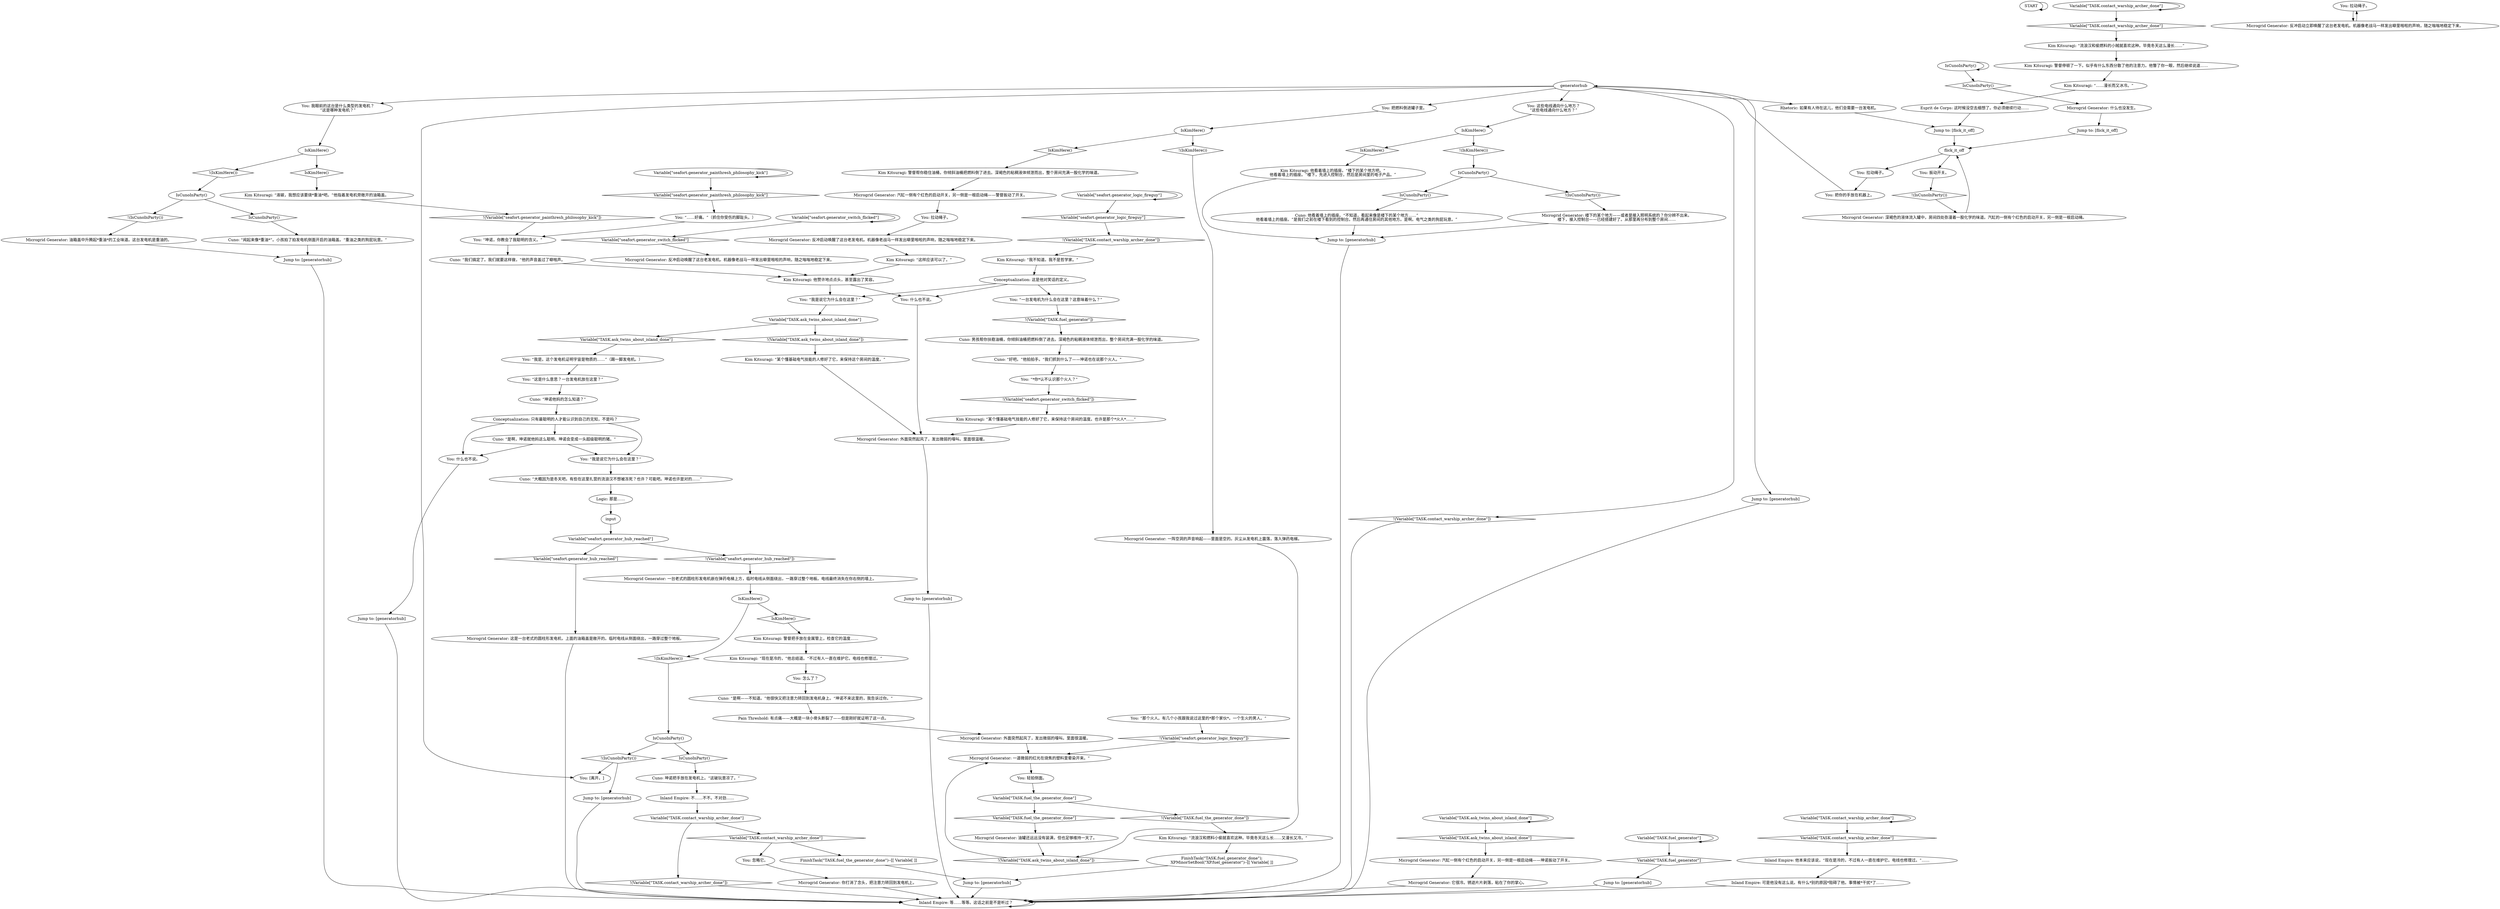 # SEAFORT INT / MICROGRID GENERATOR
# (generator, rewired – insert fuel here (use controls to activate electricity and open door if fuel in). kim remarks on wiring.)
# ==================================================
digraph G {
	  0 [label="START"];
	  1 [label="input"];
	  2 [label="Variable[\"seafort.generator_logic_fireguy\"]"];
	  3 [label="Variable[\"seafort.generator_logic_fireguy\"]", shape=diamond];
	  4 [label="!(Variable[\"seafort.generator_logic_fireguy\"])", shape=diamond];
	  5 [label="Cuno: “好吧。”他拍拍手。“我们抓到什么了——坤诺也在说那个火人。”"];
	  6 [label="Microgrid Generator: 汽缸一侧有个红色的启动开关，另一侧是一根启动绳——坤诺扳动了开关。"];
	  7 [label="Logic: 那是……"];
	  8 [label="Variable[\"TASK.ask_twins_about_island_done\"]"];
	  9 [label="Variable[\"TASK.ask_twins_about_island_done\"]", shape=diamond];
	  10 [label="!(Variable[\"TASK.ask_twins_about_island_done\"])", shape=diamond];
	  11 [label="Jump to: [generatorhub]"];
	  12 [label="You: 把你的手放在机器上。"];
	  13 [label="Variable[\"seafort.generator_switch_flicked\"]"];
	  14 [label="Variable[\"seafort.generator_switch_flicked\"]", shape=diamond];
	  15 [label="!(Variable[\"seafort.generator_switch_flicked\"])", shape=diamond];
	  16 [label="Cuno: “是啊——不知道。”他很快又把注意力转回到发电机身上。“坤诺不来这里的，我告诉过你。”"];
	  17 [label="Inland Empire: 他本来应该说，“现在是冷的，不过有人一直在维护它。电线也修理过。”……"];
	  18 [label="Inland Empire: 等……等等。这话之前是不是听过？"];
	  19 [label="generatorhub"];
	  20 [label="Microgrid Generator: 它很冷。锈迹片片剥落，粘在了你的掌心。"];
	  21 [label="You: 拉动绳子。"];
	  22 [label="Cuno: “我们搞定了。我们就要这样做，”他的声音盖过了噼啪声。"];
	  23 [label="Cuno: “是啊，坤诺就他妈这么聪明。坤诺会变成一头超级聪明的猪。”"];
	  24 [label="You: “坤诺，你教会了我聪明的含义。”"];
	  25 [label="Kim Kitsuragi: 他赞许地点点头，甚至露出了笑容。"];
	  26 [label="Variable[\"TASK.fuel_generator\"]"];
	  27 [label="Variable[\"TASK.fuel_generator\"]", shape=diamond];
	  28 [label="!(Variable[\"TASK.fuel_generator\"])", shape=diamond];
	  29 [label="Kim Kitsuragi: “我不知道。我不是哲学家。”"];
	  30 [label="Kim Kitsuragi: “流浪汉和燃料小偷就喜欢这种。毕竟冬天这么长……又漫长又冷。”"];
	  31 [label="Microgrid Generator: 一阵空洞的声音响起——里面是空的。灰尘从发电机上震落，落入弹药电梯。"];
	  32 [label="IsCunoInParty()"];
	  33 [label="IsCunoInParty()", shape=diamond];
	  34 [label="!(IsCunoInParty())", shape=diamond];
	  35 [label="Microgrid Generator: 一道微弱的红光在烧焦的塑料里晕染开来。”"];
	  36 [label="Jump to: [generatorhub]"];
	  37 [label="FinishTask(\"TASK.fuel_generator_done\");
XPMinorSetBool(\"XP.fuel_generator\")--[[ Variable[ ]]"];
	  38 [label="Rhetoric: 如果有人待在这儿，他们会需要一台发电机。"];
	  39 [label="You: “这是什么意思？一台发电机放在这里？”"];
	  40 [label="Pain Threshold: 有点痛——大概是一块小骨头断裂了——但是刚好就证明了这一点。"];
	  41 [label="Jump to: [generatorhub]"];
	  42 [label="You: 这些电线通向什么地方？\n“这些电线通向什么地方？”"];
	  43 [label="You: “一台发电机为什么会在这里？这意味着什么？”"];
	  44 [label="You: “我是。这个发电机证明宇宙是物质的……”（踢一脚发电机。）"];
	  45 [label="Kim Kitsuragi: “某个懂基础电气技能的人修好了它，来保持这个房间的温度。也许是那个*火人*……”"];
	  46 [label="Microgrid Generator: 什么也没发生。"];
	  47 [label="Cuno: 男孩帮你扶稳油桶，你倾斜油桶把燃料倒了进去。深褐色的粘稠液体倾泄而出，整个房间充满一股化学的味道。"];
	  48 [label="FinishTask(\"TASK.fuel_the_generator_done\")--[[ Variable[ ]]"];
	  49 [label="You: 怎么了？"];
	  50 [label="Variable[\"TASK.contact_warship_archer_done\"]"];
	  51 [label="Variable[\"TASK.contact_warship_archer_done\"]", shape=diamond];
	  52 [label="!(Variable[\"TASK.contact_warship_archer_done\"])", shape=diamond];
	  53 [label="You: 轻拍侧面。"];
	  54 [label="Jump to: [flick_it_off]"];
	  55 [label="Jump to: [generatorhub]"];
	  56 [label="Microgrid Generator: 外面突然起风了，发出微弱的嚎叫。里面很温暖。"];
	  57 [label="Variable[\"seafort.generator_painthresh_philosophy_kick\"]"];
	  58 [label="Variable[\"seafort.generator_painthresh_philosophy_kick\"]", shape=diamond];
	  59 [label="!(Variable[\"seafort.generator_painthresh_philosophy_kick\"])", shape=diamond];
	  60 [label="Variable[\"TASK.contact_warship_archer_done\"]"];
	  61 [label="Variable[\"TASK.contact_warship_archer_done\"]", shape=diamond];
	  62 [label="!(Variable[\"TASK.contact_warship_archer_done\"])", shape=diamond];
	  63 [label="You: “那个火人。有几个小孩跟我说过这里的*那个家伙*。一个生火的男人。”"];
	  64 [label="IsKimHere()"];
	  65 [label="IsKimHere()", shape=diamond];
	  66 [label="!(IsKimHere())", shape=diamond];
	  67 [label="flick_it_off"];
	  68 [label="You: 扳动开关。"];
	  69 [label="Kim Kitsuragi: 警督把手放在金属管上，检查它的温度……"];
	  70 [label="Jump to: [generatorhub]"];
	  71 [label="Jump to: [generatorhub]"];
	  72 [label="Kim Kitsuragi: “现在是冷的，”他总结道。“不过有人一直在维护它。电线也修理过。”"];
	  73 [label="Jump to: [generatorhub]"];
	  74 [label="You: 拉动绳子。"];
	  75 [label="Kim Kitsuragi: “这样应该可以了。”"];
	  76 [label="Cuno: “闻起来像*重油*”。小孩拍了拍发电机侧面开启的油箱盖。“重油之类的狗屁玩意。”"];
	  77 [label="Inland Empire: 可是他没有这么说。有什么*别的原因*阻碍了他。事情被*干扰*了……"];
	  78 [label="You: 拉动绳子。"];
	  79 [label="You: “我是说它为什么会在这里？”"];
	  80 [label="Microgrid Generator: 楼下的某个地方——或者是接入照明系统的？你分辨不出来。\n楼下，接入控制台——已经搭建好了。从那里再分布到整个房间……"];
	  81 [label="Kim Kitsuragi: 警督帮你稳住油桶，你倾斜油桶把燃料倒了进去。深褐色的粘稠液体倾泄而出，整个房间充满一股化学的味道。"];
	  82 [label="Jump to: [flick_it_off]"];
	  83 [label="Kim Kitsuragi: “某个懂基础电气技能的人修好了它，来保持这个房间的温度。”"];
	  84 [label="Inland Empire: 不……不不。不对劲……"];
	  85 [label="Kim Kitsuragi: “流浪汉和偷燃料的小贼就喜欢这种。毕竟冬天这么漫长……”"];
	  86 [label="IsKimHere()"];
	  87 [label="IsKimHere()", shape=diamond];
	  88 [label="!(IsKimHere())", shape=diamond];
	  89 [label="You: [离开。]"];
	  90 [label="Kim Kitsuragi: 他看着墙上的插座。“楼下的某个地方吧。”\n他看着墙上的插座。“楼下，先进入控制台，然后是房间里的电子产品。”"];
	  91 [label="Microgrid Generator: 油箱盖中升腾起*重油*的工业味道。这台发电机是重油的。"];
	  92 [label="Microgrid Generator: 汽缸一侧有个红色的启动开关，另一侧是一根启动绳——警督扳动了开关。"];
	  93 [label="Cuno: 他看着墙上的插座。“不知道，看起来像是楼下的某个地方……”\n他看着墙上的插座。“是我们之前在楼下看到的控制台。然后再通往房间的其他地方。是啊。电气之类的狗屁玩意。”"];
	  94 [label="Microgrid Generator: 这是一台老式的圆柱形发电机，上面的油箱盖是敞开的。临时电线从侧面绕出，一路穿过整个地板。"];
	  95 [label="You: 什么也不说。"];
	  96 [label="You: “我是说它为什么会在这里？”"];
	  97 [label="You: “……好痛。”（抓住你受伤的脚趾头。）"];
	  98 [label="Esprit de Corps: 这时候没空去细想了。你必须继续行动……"];
	  99 [label="Conceptualization: 这是他对笑话的定义。"];
	  100 [label="Microgrid Generator: 外面突然起风了，发出微弱的嚎叫。里面很温暖。"];
	  101 [label="Variable[\"TASK.fuel_the_generator_done\"]"];
	  102 [label="Variable[\"TASK.fuel_the_generator_done\"]", shape=diamond];
	  103 [label="!(Variable[\"TASK.fuel_the_generator_done\"])", shape=diamond];
	  104 [label="Cuno: “坤诺他妈的怎么知道？”"];
	  105 [label="You: 忽略它。"];
	  106 [label="Kim Kitsuragi: “……漫长而又冰冷。”"];
	  107 [label="Cuno: 坤诺把手放在发电机上。“这破玩意凉了。”"];
	  108 [label="Microgrid Generator: 你打消了念头，把注意力转回到发电机上。"];
	  109 [label="Kim Kitsuragi: 警督停顿了一下。似乎有什么东西分散了他的注意力。他瞥了你一眼，然后继续说道……"];
	  110 [label="Jump to: [generatorhub]"];
	  111 [label="You: 把燃料倒进罐子里。"];
	  112 [label="Microgrid Generator: 反冲启动唤醒了这台老发电机。机器像老战马一样发出噼里啪啦的声响，随之嗡嗡地稳定下来。"];
	  113 [label="Microgrid Generator: 油罐还远远没有装满，但也足够维持一天了。"];
	  114 [label="Conceptualization: 只有最聪明的人才能认识到自己的无知，不是吗？"];
	  115 [label="Variable[\"TASK.ask_twins_about_island_done\"]"];
	  116 [label="Variable[\"TASK.ask_twins_about_island_done\"]", shape=diamond];
	  117 [label="!(Variable[\"TASK.ask_twins_about_island_done\"])", shape=diamond];
	  118 [label="Microgrid Generator: 一台老式的圆柱形发电机嵌在弹药电梯上方，临时电线从侧面绕出，一路穿过整个地板。电线最终消失在你右侧的墙上。"];
	  119 [label="You: 我眼前的这台是什么类型的发电机？\n“这是哪种发电机？”"];
	  120 [label="You: 什么也不说。"];
	  121 [label="IsCunoInParty()"];
	  122 [label="IsCunoInParty()", shape=diamond];
	  123 [label="!(IsCunoInParty())", shape=diamond];
	  124 [label="IsKimHere()"];
	  125 [label="IsKimHere()", shape=diamond];
	  126 [label="!(IsKimHere())", shape=diamond];
	  127 [label="Microgrid Generator: 深褐色的液体流入罐中，房间四处弥漫着一股化学的味道。汽缸的一侧有个红色的启动开关，另一侧是一根启动绳。"];
	  128 [label="Microgrid Generator: 反冲启动唤醒了这台老发电机。机器像老战马一样发出噼里啪啦的声响，随之嗡嗡地稳定下来。"];
	  129 [label="Microgrid Generator: 反冲启动立即唤醒了这台老发电机。机器像老战马一样发出噼里啪啦的声响，随之嗡嗡地稳定下来。"];
	  130 [label="You: “*你*认不认识那个火人？”"];
	  131 [label="Variable[\"TASK.contact_warship_archer_done\"]"];
	  132 [label="Variable[\"TASK.contact_warship_archer_done\"]", shape=diamond];
	  133 [label="!(Variable[\"TASK.contact_warship_archer_done\"])", shape=diamond];
	  134 [label="Kim Kitsuragi: “液碳，我想应该要烧*重油*吧。”他指着发电机旁敞开的油箱盖。"];
	  135 [label="IsCunoInParty()"];
	  136 [label="IsCunoInParty()", shape=diamond];
	  137 [label="!(IsCunoInParty())", shape=diamond];
	  138 [label="Variable[\"seafort.generator_hub_reached\"]"];
	  139 [label="Variable[\"seafort.generator_hub_reached\"]", shape=diamond];
	  140 [label="!(Variable[\"seafort.generator_hub_reached\"])", shape=diamond];
	  141 [label="IsKimHere()"];
	  142 [label="IsKimHere()", shape=diamond];
	  143 [label="!(IsKimHere())", shape=diamond];
	  144 [label="IsCunoInParty()"];
	  145 [label="IsCunoInParty()", shape=diamond];
	  146 [label="!(IsCunoInParty())", shape=diamond];
	  147 [label="Cuno: “大概因为是冬天吧。有些在这里扎营的流浪汉不想被冻死？也许？可能吧。坤诺也许是对的……”"];
	  0 -> 0
	  1 -> 138
	  2 -> 2
	  2 -> 3
	  3 -> 62
	  4 -> 35
	  5 -> 130
	  6 -> 20
	  7 -> 1
	  8 -> 8
	  8 -> 9
	  9 -> 6
	  10 -> 35
	  11 -> 18
	  12 -> 19
	  13 -> 13
	  13 -> 14
	  14 -> 128
	  15 -> 45
	  16 -> 40
	  17 -> 77
	  18 -> 18
	  19 -> 38
	  19 -> 41
	  19 -> 42
	  19 -> 111
	  19 -> 52
	  19 -> 119
	  19 -> 89
	  20 -> 18
	  21 -> 129
	  22 -> 25
	  23 -> 96
	  23 -> 95
	  24 -> 22
	  25 -> 120
	  25 -> 79
	  26 -> 26
	  26 -> 27
	  27 -> 36
	  28 -> 47
	  29 -> 99
	  30 -> 37
	  31 -> 10
	  32 -> 32
	  32 -> 33
	  33 -> 46
	  34 -> 127
	  35 -> 53
	  36 -> 18
	  37 -> 71
	  38 -> 54
	  39 -> 104
	  40 -> 56
	  41 -> 18
	  42 -> 141
	  43 -> 28
	  44 -> 39
	  45 -> 100
	  46 -> 82
	  47 -> 5
	  48 -> 71
	  49 -> 16
	  50 -> 50
	  50 -> 51
	  51 -> 17
	  52 -> 18
	  53 -> 101
	  54 -> 67
	  55 -> 18
	  56 -> 35
	  57 -> 57
	  57 -> 58
	  58 -> 97
	  59 -> 24
	  60 -> 60
	  60 -> 61
	  61 -> 85
	  62 -> 29
	  63 -> 4
	  64 -> 65
	  64 -> 66
	  65 -> 134
	  66 -> 121
	  67 -> 68
	  67 -> 78
	  68 -> 34
	  69 -> 72
	  70 -> 18
	  71 -> 18
	  72 -> 49
	  73 -> 18
	  74 -> 112
	  75 -> 25
	  76 -> 73
	  77 -> 18
	  78 -> 12
	  79 -> 115
	  80 -> 70
	  81 -> 92
	  82 -> 67
	  83 -> 100
	  84 -> 131
	  85 -> 109
	  86 -> 88
	  86 -> 87
	  87 -> 69
	  88 -> 135
	  90 -> 70
	  91 -> 73
	  92 -> 74
	  93 -> 70
	  94 -> 18
	  95 -> 55
	  96 -> 147
	  97 -> 24
	  98 -> 54
	  99 -> 120
	  99 -> 43
	  99 -> 79
	  100 -> 110
	  101 -> 102
	  101 -> 103
	  102 -> 113
	  103 -> 30
	  104 -> 114
	  105 -> 108
	  106 -> 98
	  107 -> 84
	  108 -> 18
	  109 -> 106
	  110 -> 18
	  111 -> 124
	  112 -> 75
	  113 -> 10
	  114 -> 96
	  114 -> 95
	  114 -> 23
	  115 -> 116
	  115 -> 117
	  116 -> 44
	  117 -> 83
	  118 -> 86
	  119 -> 64
	  120 -> 100
	  121 -> 122
	  121 -> 123
	  122 -> 76
	  123 -> 91
	  124 -> 125
	  124 -> 126
	  125 -> 81
	  126 -> 31
	  127 -> 67
	  128 -> 25
	  129 -> 21
	  130 -> 15
	  131 -> 132
	  131 -> 133
	  132 -> 48
	  132 -> 105
	  133 -> 18
	  134 -> 59
	  135 -> 136
	  135 -> 137
	  136 -> 107
	  137 -> 89
	  137 -> 11
	  138 -> 139
	  138 -> 140
	  139 -> 94
	  140 -> 118
	  141 -> 142
	  141 -> 143
	  142 -> 90
	  143 -> 144
	  144 -> 145
	  144 -> 146
	  145 -> 93
	  146 -> 80
	  147 -> 7
}

